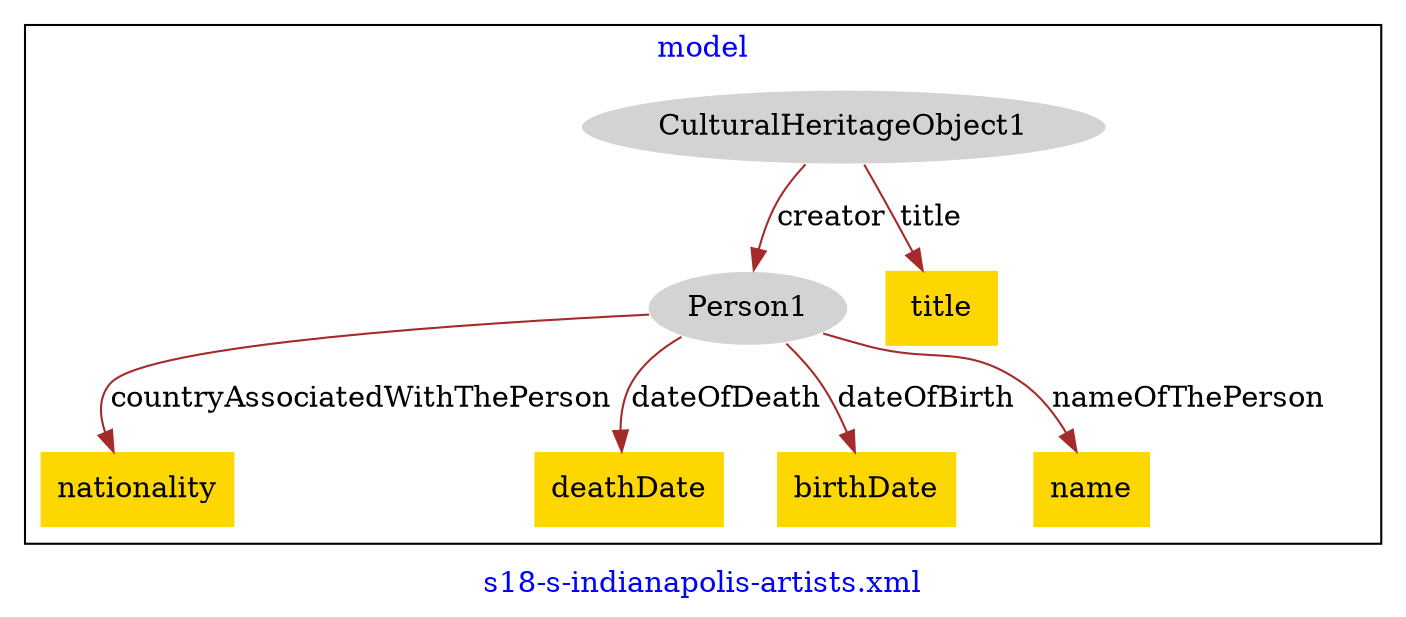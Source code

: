 digraph n0 {
fontcolor="blue"
remincross="true"
label="s18-s-indianapolis-artists.xml"
subgraph cluster {
label="model"
n2[style="filled",color="white",fillcolor="lightgray",label="CulturalHeritageObject1"];
n3[style="filled",color="white",fillcolor="lightgray",label="Person1"];
n4[shape="plaintext",style="filled",fillcolor="gold",label="nationality"];
n5[shape="plaintext",style="filled",fillcolor="gold",label="deathDate"];
n6[shape="plaintext",style="filled",fillcolor="gold",label="title"];
n7[shape="plaintext",style="filled",fillcolor="gold",label="birthDate"];
n8[shape="plaintext",style="filled",fillcolor="gold",label="name"];
}
n2 -> n3[color="brown",fontcolor="black",label="creator"]
n3 -> n4[color="brown",fontcolor="black",label="countryAssociatedWithThePerson"]
n3 -> n5[color="brown",fontcolor="black",label="dateOfDeath"]
n2 -> n6[color="brown",fontcolor="black",label="title"]
n3 -> n7[color="brown",fontcolor="black",label="dateOfBirth"]
n3 -> n8[color="brown",fontcolor="black",label="nameOfThePerson"]
}
